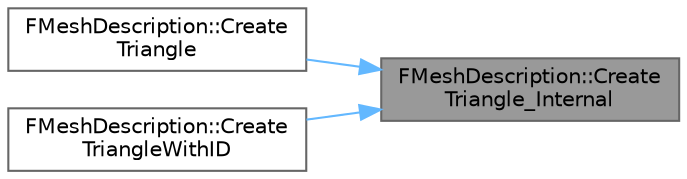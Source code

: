 digraph "FMeshDescription::CreateTriangle_Internal"
{
 // INTERACTIVE_SVG=YES
 // LATEX_PDF_SIZE
  bgcolor="transparent";
  edge [fontname=Helvetica,fontsize=10,labelfontname=Helvetica,labelfontsize=10];
  node [fontname=Helvetica,fontsize=10,shape=box,height=0.2,width=0.4];
  rankdir="RL";
  Node1 [id="Node000001",label="FMeshDescription::Create\lTriangle_Internal",height=0.2,width=0.4,color="gray40", fillcolor="grey60", style="filled", fontcolor="black",tooltip=" "];
  Node1 -> Node2 [id="edge1_Node000001_Node000002",dir="back",color="steelblue1",style="solid",tooltip=" "];
  Node2 [id="Node000002",label="FMeshDescription::Create\lTriangle",height=0.2,width=0.4,color="grey40", fillcolor="white", style="filled",URL="$da/d5f/structFMeshDescription.html#af8c13a9a53ae1d14fe4e14309d29ac55",tooltip="Adds a new triangle to the mesh and returns its ID."];
  Node1 -> Node3 [id="edge2_Node000001_Node000003",dir="back",color="steelblue1",style="solid",tooltip=" "];
  Node3 [id="Node000003",label="FMeshDescription::Create\lTriangleWithID",height=0.2,width=0.4,color="grey40", fillcolor="white", style="filled",URL="$da/d5f/structFMeshDescription.html#a7232595749f5124d7a5b1b9af3100a17",tooltip="Adds a new triangle to the mesh with the given ID."];
}
